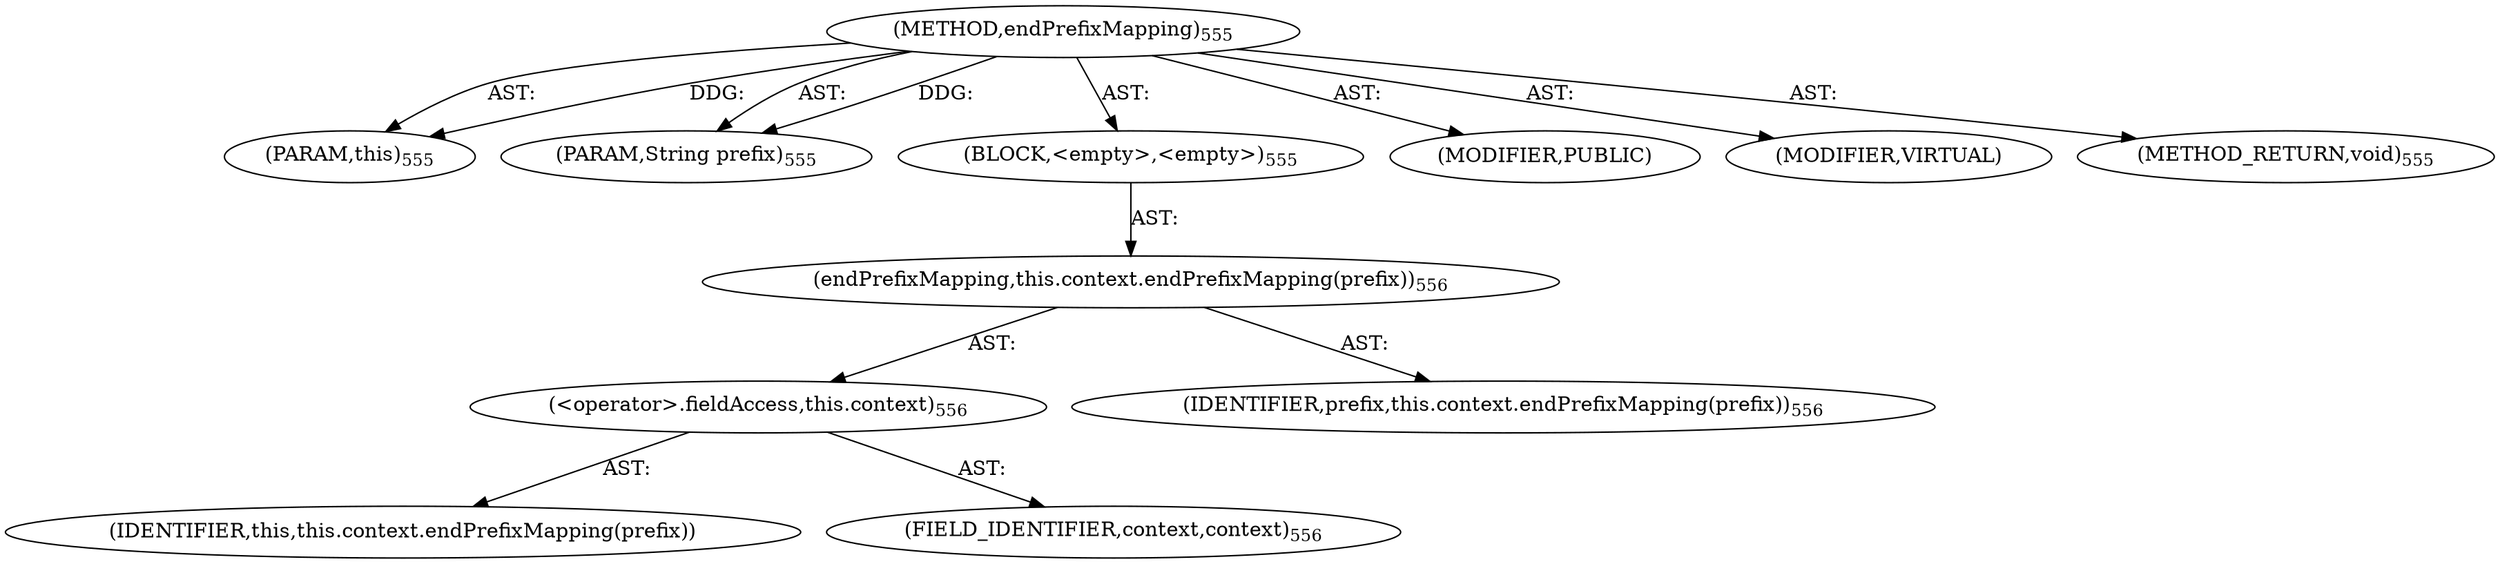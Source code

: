 digraph "endPrefixMapping" {  
"111669149714" [label = <(METHOD,endPrefixMapping)<SUB>555</SUB>> ]
"115964117056" [label = <(PARAM,this)<SUB>555</SUB>> ]
"115964117057" [label = <(PARAM,String prefix)<SUB>555</SUB>> ]
"25769803842" [label = <(BLOCK,&lt;empty&gt;,&lt;empty&gt;)<SUB>555</SUB>> ]
"30064771364" [label = <(endPrefixMapping,this.context.endPrefixMapping(prefix))<SUB>556</SUB>> ]
"30064771365" [label = <(&lt;operator&gt;.fieldAccess,this.context)<SUB>556</SUB>> ]
"68719477010" [label = <(IDENTIFIER,this,this.context.endPrefixMapping(prefix))> ]
"55834574891" [label = <(FIELD_IDENTIFIER,context,context)<SUB>556</SUB>> ]
"68719477011" [label = <(IDENTIFIER,prefix,this.context.endPrefixMapping(prefix))<SUB>556</SUB>> ]
"133143986226" [label = <(MODIFIER,PUBLIC)> ]
"133143986227" [label = <(MODIFIER,VIRTUAL)> ]
"128849018898" [label = <(METHOD_RETURN,void)<SUB>555</SUB>> ]
  "111669149714" -> "115964117056"  [ label = "AST: "] 
  "111669149714" -> "115964117057"  [ label = "AST: "] 
  "111669149714" -> "25769803842"  [ label = "AST: "] 
  "111669149714" -> "133143986226"  [ label = "AST: "] 
  "111669149714" -> "133143986227"  [ label = "AST: "] 
  "111669149714" -> "128849018898"  [ label = "AST: "] 
  "25769803842" -> "30064771364"  [ label = "AST: "] 
  "30064771364" -> "30064771365"  [ label = "AST: "] 
  "30064771364" -> "68719477011"  [ label = "AST: "] 
  "30064771365" -> "68719477010"  [ label = "AST: "] 
  "30064771365" -> "55834574891"  [ label = "AST: "] 
  "111669149714" -> "115964117056"  [ label = "DDG: "] 
  "111669149714" -> "115964117057"  [ label = "DDG: "] 
}
